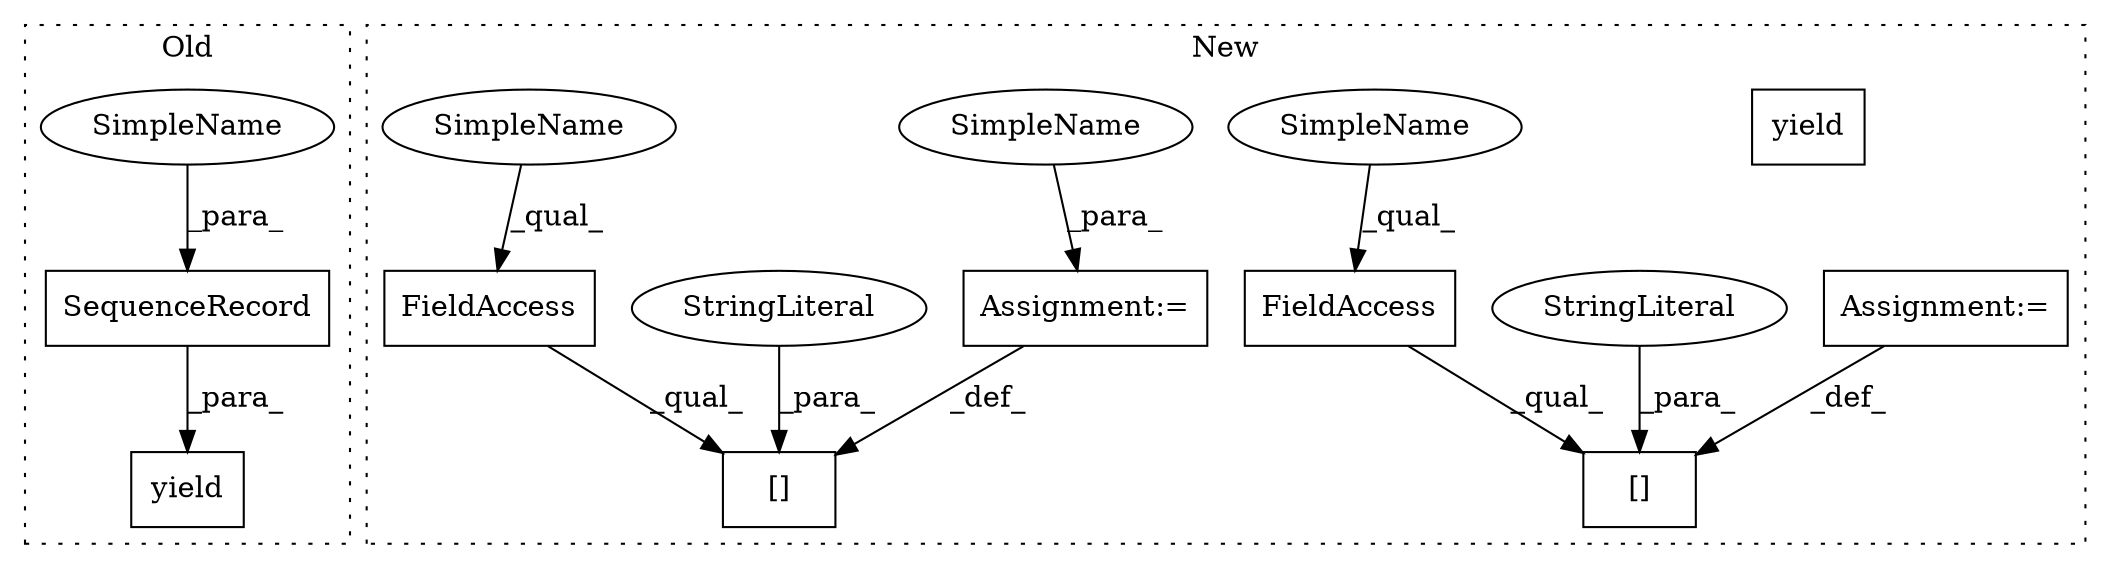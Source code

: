 digraph G {
subgraph cluster0 {
1 [label="SequenceRecord" a="32" s="4313,4350" l="15,1" shape="box"];
6 [label="yield" a="112" s="4306" l="7" shape="box"];
14 [label="SimpleName" a="42" s="4346" l="4" shape="ellipse"];
label = "Old";
style="dotted";
}
subgraph cluster1 {
2 [label="[]" a="2" s="4066,4087" l="11,1" shape="box"];
3 [label="FieldAccess" a="22" s="4066" l="10" shape="box"];
4 [label="FieldAccess" a="22" s="4135" l="10" shape="box"];
5 [label="[]" a="2" s="4135,4152" l="11,1" shape="box"];
7 [label="Assignment:=" a="7" s="4088" l="1" shape="box"];
8 [label="Assignment:=" a="7" s="4153" l="1" shape="box"];
9 [label="yield" a="112" s="4166" l="7" shape="box"];
10 [label="StringLiteral" a="45" s="4146" l="6" shape="ellipse"];
11 [label="StringLiteral" a="45" s="4077" l="10" shape="ellipse"];
12 [label="SimpleName" a="42" s="4066" l="4" shape="ellipse"];
13 [label="SimpleName" a="42" s="4135" l="4" shape="ellipse"];
15 [label="SimpleName" a="42" s="4154" l="4" shape="ellipse"];
label = "New";
style="dotted";
}
1 -> 6 [label="_para_"];
3 -> 2 [label="_qual_"];
4 -> 5 [label="_qual_"];
7 -> 2 [label="_def_"];
8 -> 5 [label="_def_"];
10 -> 5 [label="_para_"];
11 -> 2 [label="_para_"];
12 -> 3 [label="_qual_"];
13 -> 4 [label="_qual_"];
14 -> 1 [label="_para_"];
15 -> 8 [label="_para_"];
}